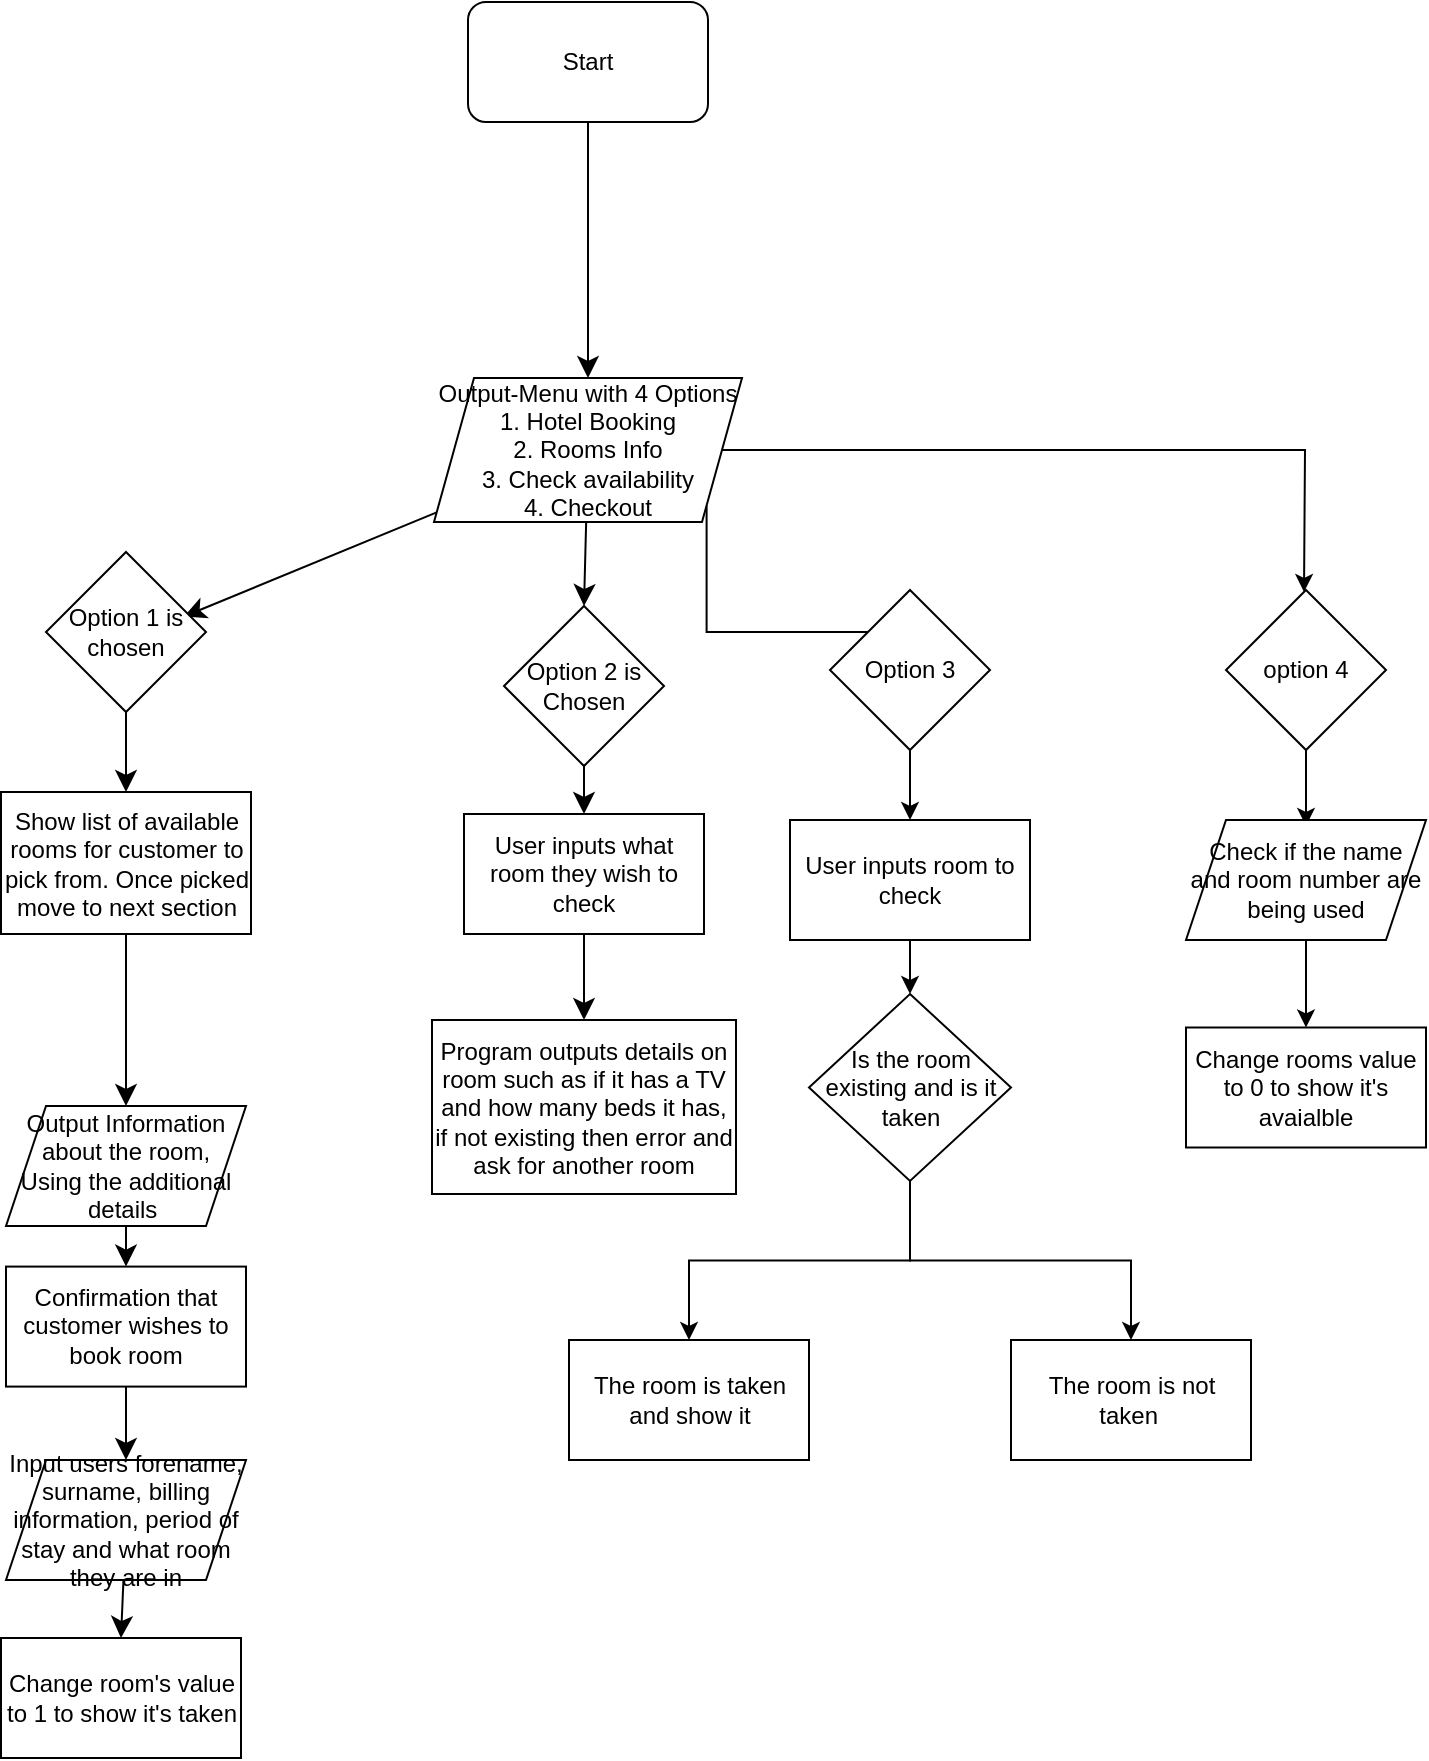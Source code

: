 <mxfile version="24.0.4" type="device">
  <diagram name="Page-1" id="oVfROOS_uBpaD92c8QMl">
    <mxGraphModel dx="1826" dy="1193" grid="0" gridSize="10" guides="1" tooltips="1" connect="1" arrows="1" fold="1" page="0" pageScale="1" pageWidth="827" pageHeight="1169" math="0" shadow="0">
      <root>
        <mxCell id="0" />
        <mxCell id="1" parent="0" />
        <mxCell id="wR2-ShxSbqb3PpK6QIa7-5" style="edgeStyle=none;curved=1;rounded=0;orthogonalLoop=1;jettySize=auto;html=1;entryX=0.5;entryY=0;entryDx=0;entryDy=0;fontSize=12;startSize=8;endSize=8;" parent="1" source="wR2-ShxSbqb3PpK6QIa7-3" target="wR2-ShxSbqb3PpK6QIa7-4" edge="1">
          <mxGeometry relative="1" as="geometry" />
        </mxCell>
        <mxCell id="wR2-ShxSbqb3PpK6QIa7-3" value="Start" style="rounded=1;whiteSpace=wrap;html=1;" parent="1" vertex="1">
          <mxGeometry x="110" y="-107" width="120" height="60" as="geometry" />
        </mxCell>
        <mxCell id="wR2-ShxSbqb3PpK6QIa7-6" style="edgeStyle=none;curved=1;rounded=0;orthogonalLoop=1;jettySize=auto;html=1;fontSize=12;startSize=8;endSize=8;" parent="1" source="wR2-ShxSbqb3PpK6QIa7-4" edge="1">
          <mxGeometry relative="1" as="geometry">
            <mxPoint x="-32" y="200.267" as="targetPoint" />
          </mxGeometry>
        </mxCell>
        <mxCell id="W0f75xJx3Z04KOWxnpry-3" style="edgeStyle=none;curved=1;rounded=0;orthogonalLoop=1;jettySize=auto;html=1;entryX=0.5;entryY=0;entryDx=0;entryDy=0;fontSize=12;startSize=8;endSize=8;" parent="1" source="wR2-ShxSbqb3PpK6QIa7-4" target="W0f75xJx3Z04KOWxnpry-2" edge="1">
          <mxGeometry relative="1" as="geometry" />
        </mxCell>
        <mxCell id="6vzVQAkETG12ctnCri_J-5" style="edgeStyle=orthogonalEdgeStyle;rounded=0;orthogonalLoop=1;jettySize=auto;html=1;entryX=0;entryY=0;entryDx=0;entryDy=0;exitX=1;exitY=1;exitDx=0;exitDy=0;" edge="1" parent="1" source="wR2-ShxSbqb3PpK6QIa7-4" target="6vzVQAkETG12ctnCri_J-4">
          <mxGeometry relative="1" as="geometry">
            <Array as="points">
              <mxPoint x="229" y="208" />
            </Array>
          </mxGeometry>
        </mxCell>
        <mxCell id="6vzVQAkETG12ctnCri_J-15" value="" style="edgeStyle=orthogonalEdgeStyle;rounded=0;orthogonalLoop=1;jettySize=auto;html=1;" edge="1" parent="1" source="wR2-ShxSbqb3PpK6QIa7-4">
          <mxGeometry relative="1" as="geometry">
            <mxPoint x="528" y="188" as="targetPoint" />
          </mxGeometry>
        </mxCell>
        <mxCell id="wR2-ShxSbqb3PpK6QIa7-4" value="Output-Menu with 4 Options&lt;br&gt;1. Hotel Booking&lt;br&gt;2. Rooms Info&lt;br&gt;3. Check availability&lt;br&gt;4. Checkout" style="shape=parallelogram;perimeter=parallelogramPerimeter;whiteSpace=wrap;html=1;fixedSize=1;" parent="1" vertex="1">
          <mxGeometry x="93" y="81" width="154" height="72" as="geometry" />
        </mxCell>
        <mxCell id="wR2-ShxSbqb3PpK6QIa7-10" value="" style="edgeStyle=none;curved=1;rounded=0;orthogonalLoop=1;jettySize=auto;html=1;fontSize=12;startSize=8;endSize=8;" parent="1" source="wR2-ShxSbqb3PpK6QIa7-8" target="wR2-ShxSbqb3PpK6QIa7-9" edge="1">
          <mxGeometry relative="1" as="geometry" />
        </mxCell>
        <mxCell id="wR2-ShxSbqb3PpK6QIa7-8" value="Option 1 is chosen" style="rhombus;whiteSpace=wrap;html=1;" parent="1" vertex="1">
          <mxGeometry x="-101" y="168" width="80" height="80" as="geometry" />
        </mxCell>
        <mxCell id="wR2-ShxSbqb3PpK6QIa7-12" style="edgeStyle=none;curved=1;rounded=0;orthogonalLoop=1;jettySize=auto;html=1;entryX=0.5;entryY=0;entryDx=0;entryDy=0;fontSize=12;startSize=8;endSize=8;" parent="1" source="wR2-ShxSbqb3PpK6QIa7-9" target="wR2-ShxSbqb3PpK6QIa7-11" edge="1">
          <mxGeometry relative="1" as="geometry" />
        </mxCell>
        <mxCell id="wR2-ShxSbqb3PpK6QIa7-9" value="Show list of available rooms for customer to pick from. Once picked move to next section" style="whiteSpace=wrap;html=1;" parent="1" vertex="1">
          <mxGeometry x="-123.5" y="288" width="125" height="71" as="geometry" />
        </mxCell>
        <mxCell id="W0f75xJx3Z04KOWxnpry-8" style="edgeStyle=none;curved=1;rounded=0;orthogonalLoop=1;jettySize=auto;html=1;fontSize=12;startSize=8;endSize=8;" parent="1" source="wR2-ShxSbqb3PpK6QIa7-11" target="W0f75xJx3Z04KOWxnpry-9" edge="1">
          <mxGeometry relative="1" as="geometry">
            <mxPoint x="-61" y="555.294" as="targetPoint" />
          </mxGeometry>
        </mxCell>
        <mxCell id="wR2-ShxSbqb3PpK6QIa7-11" value="Output Information about the room, Using the additional details&amp;nbsp;" style="shape=parallelogram;perimeter=parallelogramPerimeter;whiteSpace=wrap;html=1;fixedSize=1;" parent="1" vertex="1">
          <mxGeometry x="-121" y="445" width="120" height="60" as="geometry" />
        </mxCell>
        <mxCell id="W0f75xJx3Z04KOWxnpry-5" style="edgeStyle=none;curved=1;rounded=0;orthogonalLoop=1;jettySize=auto;html=1;entryX=0.5;entryY=0;entryDx=0;entryDy=0;fontSize=12;startSize=8;endSize=8;" parent="1" source="W0f75xJx3Z04KOWxnpry-2" target="W0f75xJx3Z04KOWxnpry-4" edge="1">
          <mxGeometry relative="1" as="geometry" />
        </mxCell>
        <mxCell id="W0f75xJx3Z04KOWxnpry-2" value="Option 2 is Chosen" style="rhombus;whiteSpace=wrap;html=1;" parent="1" vertex="1">
          <mxGeometry x="128" y="195" width="80" height="80" as="geometry" />
        </mxCell>
        <mxCell id="W0f75xJx3Z04KOWxnpry-6" style="edgeStyle=none;curved=1;rounded=0;orthogonalLoop=1;jettySize=auto;html=1;fontSize=12;startSize=8;endSize=8;entryX=0.5;entryY=0;entryDx=0;entryDy=0;" parent="1" source="W0f75xJx3Z04KOWxnpry-4" edge="1" target="6vzVQAkETG12ctnCri_J-2">
          <mxGeometry relative="1" as="geometry">
            <mxPoint x="168" y="404" as="targetPoint" />
          </mxGeometry>
        </mxCell>
        <mxCell id="W0f75xJx3Z04KOWxnpry-4" value="User inputs what room they wish to check" style="rounded=0;whiteSpace=wrap;html=1;" parent="1" vertex="1">
          <mxGeometry x="108" y="299" width="120" height="60" as="geometry" />
        </mxCell>
        <mxCell id="W0f75xJx3Z04KOWxnpry-10" style="edgeStyle=none;curved=1;rounded=0;orthogonalLoop=1;jettySize=auto;html=1;fontSize=12;startSize=8;endSize=8;" parent="1" source="W0f75xJx3Z04KOWxnpry-9" target="W0f75xJx3Z04KOWxnpry-11" edge="1">
          <mxGeometry relative="1" as="geometry">
            <mxPoint x="-61" y="643.529" as="targetPoint" />
          </mxGeometry>
        </mxCell>
        <mxCell id="W0f75xJx3Z04KOWxnpry-9" value="Confirmation that customer wishes to book room" style="rounded=0;whiteSpace=wrap;html=1;" parent="1" vertex="1">
          <mxGeometry x="-121" y="525.294" width="120" height="60" as="geometry" />
        </mxCell>
        <mxCell id="W0f75xJx3Z04KOWxnpry-13" style="edgeStyle=none;curved=1;rounded=0;orthogonalLoop=1;jettySize=auto;html=1;entryX=0.5;entryY=0;entryDx=0;entryDy=0;fontSize=12;startSize=8;endSize=8;" parent="1" source="W0f75xJx3Z04KOWxnpry-11" target="W0f75xJx3Z04KOWxnpry-12" edge="1">
          <mxGeometry relative="1" as="geometry" />
        </mxCell>
        <mxCell id="W0f75xJx3Z04KOWxnpry-11" value="Input users forename, surname, billing information, period of stay and what room they are in" style="shape=parallelogram;perimeter=parallelogramPerimeter;whiteSpace=wrap;html=1;fixedSize=1;" parent="1" vertex="1">
          <mxGeometry x="-121" y="621.999" width="120" height="60" as="geometry" />
        </mxCell>
        <mxCell id="W0f75xJx3Z04KOWxnpry-12" value="Change room&#39;s value to 1 to show it&#39;s taken" style="rounded=0;whiteSpace=wrap;html=1;" parent="1" vertex="1">
          <mxGeometry x="-123.5" y="711" width="120" height="60" as="geometry" />
        </mxCell>
        <mxCell id="6vzVQAkETG12ctnCri_J-2" value="Program outputs details on room such as if it has a TV and how many beds it has, if not existing then error and ask for another room" style="rounded=0;whiteSpace=wrap;html=1;" vertex="1" parent="1">
          <mxGeometry x="92" y="402" width="152" height="87" as="geometry" />
        </mxCell>
        <mxCell id="6vzVQAkETG12ctnCri_J-7" style="edgeStyle=orthogonalEdgeStyle;rounded=0;orthogonalLoop=1;jettySize=auto;html=1;entryX=0.5;entryY=0;entryDx=0;entryDy=0;" edge="1" parent="1" source="6vzVQAkETG12ctnCri_J-4" target="6vzVQAkETG12ctnCri_J-6">
          <mxGeometry relative="1" as="geometry" />
        </mxCell>
        <mxCell id="6vzVQAkETG12ctnCri_J-4" value="Option 3" style="rhombus;whiteSpace=wrap;html=1;" vertex="1" parent="1">
          <mxGeometry x="291" y="187" width="80" height="80" as="geometry" />
        </mxCell>
        <mxCell id="6vzVQAkETG12ctnCri_J-9" style="edgeStyle=orthogonalEdgeStyle;rounded=0;orthogonalLoop=1;jettySize=auto;html=1;" edge="1" parent="1" source="6vzVQAkETG12ctnCri_J-6" target="6vzVQAkETG12ctnCri_J-8">
          <mxGeometry relative="1" as="geometry" />
        </mxCell>
        <mxCell id="6vzVQAkETG12ctnCri_J-6" value="User inputs room to check" style="rounded=0;whiteSpace=wrap;html=1;" vertex="1" parent="1">
          <mxGeometry x="271" y="302" width="120" height="60" as="geometry" />
        </mxCell>
        <mxCell id="6vzVQAkETG12ctnCri_J-12" style="edgeStyle=orthogonalEdgeStyle;rounded=0;orthogonalLoop=1;jettySize=auto;html=1;entryX=0.5;entryY=0;entryDx=0;entryDy=0;" edge="1" parent="1" source="6vzVQAkETG12ctnCri_J-8" target="6vzVQAkETG12ctnCri_J-11">
          <mxGeometry relative="1" as="geometry" />
        </mxCell>
        <mxCell id="6vzVQAkETG12ctnCri_J-13" style="edgeStyle=orthogonalEdgeStyle;rounded=0;orthogonalLoop=1;jettySize=auto;html=1;entryX=0.5;entryY=0;entryDx=0;entryDy=0;" edge="1" parent="1" source="6vzVQAkETG12ctnCri_J-8" target="6vzVQAkETG12ctnCri_J-10">
          <mxGeometry relative="1" as="geometry" />
        </mxCell>
        <mxCell id="6vzVQAkETG12ctnCri_J-8" value="Is the room existing and is it taken" style="rhombus;whiteSpace=wrap;html=1;" vertex="1" parent="1">
          <mxGeometry x="280.5" y="389" width="101" height="93.5" as="geometry" />
        </mxCell>
        <mxCell id="6vzVQAkETG12ctnCri_J-10" value="The room is taken and show it" style="rounded=0;whiteSpace=wrap;html=1;" vertex="1" parent="1">
          <mxGeometry x="160.5" y="562" width="120" height="60" as="geometry" />
        </mxCell>
        <mxCell id="6vzVQAkETG12ctnCri_J-11" value="The room is not taken&amp;nbsp;" style="rounded=0;whiteSpace=wrap;html=1;" vertex="1" parent="1">
          <mxGeometry x="381.5" y="562" width="120" height="60" as="geometry" />
        </mxCell>
        <mxCell id="6vzVQAkETG12ctnCri_J-18" value="" style="edgeStyle=orthogonalEdgeStyle;rounded=0;orthogonalLoop=1;jettySize=auto;html=1;" edge="1" parent="1" source="6vzVQAkETG12ctnCri_J-16">
          <mxGeometry relative="1" as="geometry">
            <mxPoint x="529" y="305" as="targetPoint" />
          </mxGeometry>
        </mxCell>
        <mxCell id="6vzVQAkETG12ctnCri_J-16" value="option 4" style="rhombus;whiteSpace=wrap;html=1;" vertex="1" parent="1">
          <mxGeometry x="489" y="187" width="80" height="80" as="geometry" />
        </mxCell>
        <mxCell id="6vzVQAkETG12ctnCri_J-21" value="" style="edgeStyle=orthogonalEdgeStyle;rounded=0;orthogonalLoop=1;jettySize=auto;html=1;" edge="1" parent="1" source="6vzVQAkETG12ctnCri_J-19" target="6vzVQAkETG12ctnCri_J-20">
          <mxGeometry relative="1" as="geometry" />
        </mxCell>
        <mxCell id="6vzVQAkETG12ctnCri_J-19" value="Check if the name and room number are being used" style="shape=parallelogram;perimeter=parallelogramPerimeter;whiteSpace=wrap;html=1;fixedSize=1;" vertex="1" parent="1">
          <mxGeometry x="469" y="302" width="120" height="60" as="geometry" />
        </mxCell>
        <mxCell id="6vzVQAkETG12ctnCri_J-20" value="Change rooms value to 0 to show it&#39;s avaialble" style="whiteSpace=wrap;html=1;" vertex="1" parent="1">
          <mxGeometry x="469" y="405.75" width="120" height="60" as="geometry" />
        </mxCell>
      </root>
    </mxGraphModel>
  </diagram>
</mxfile>
